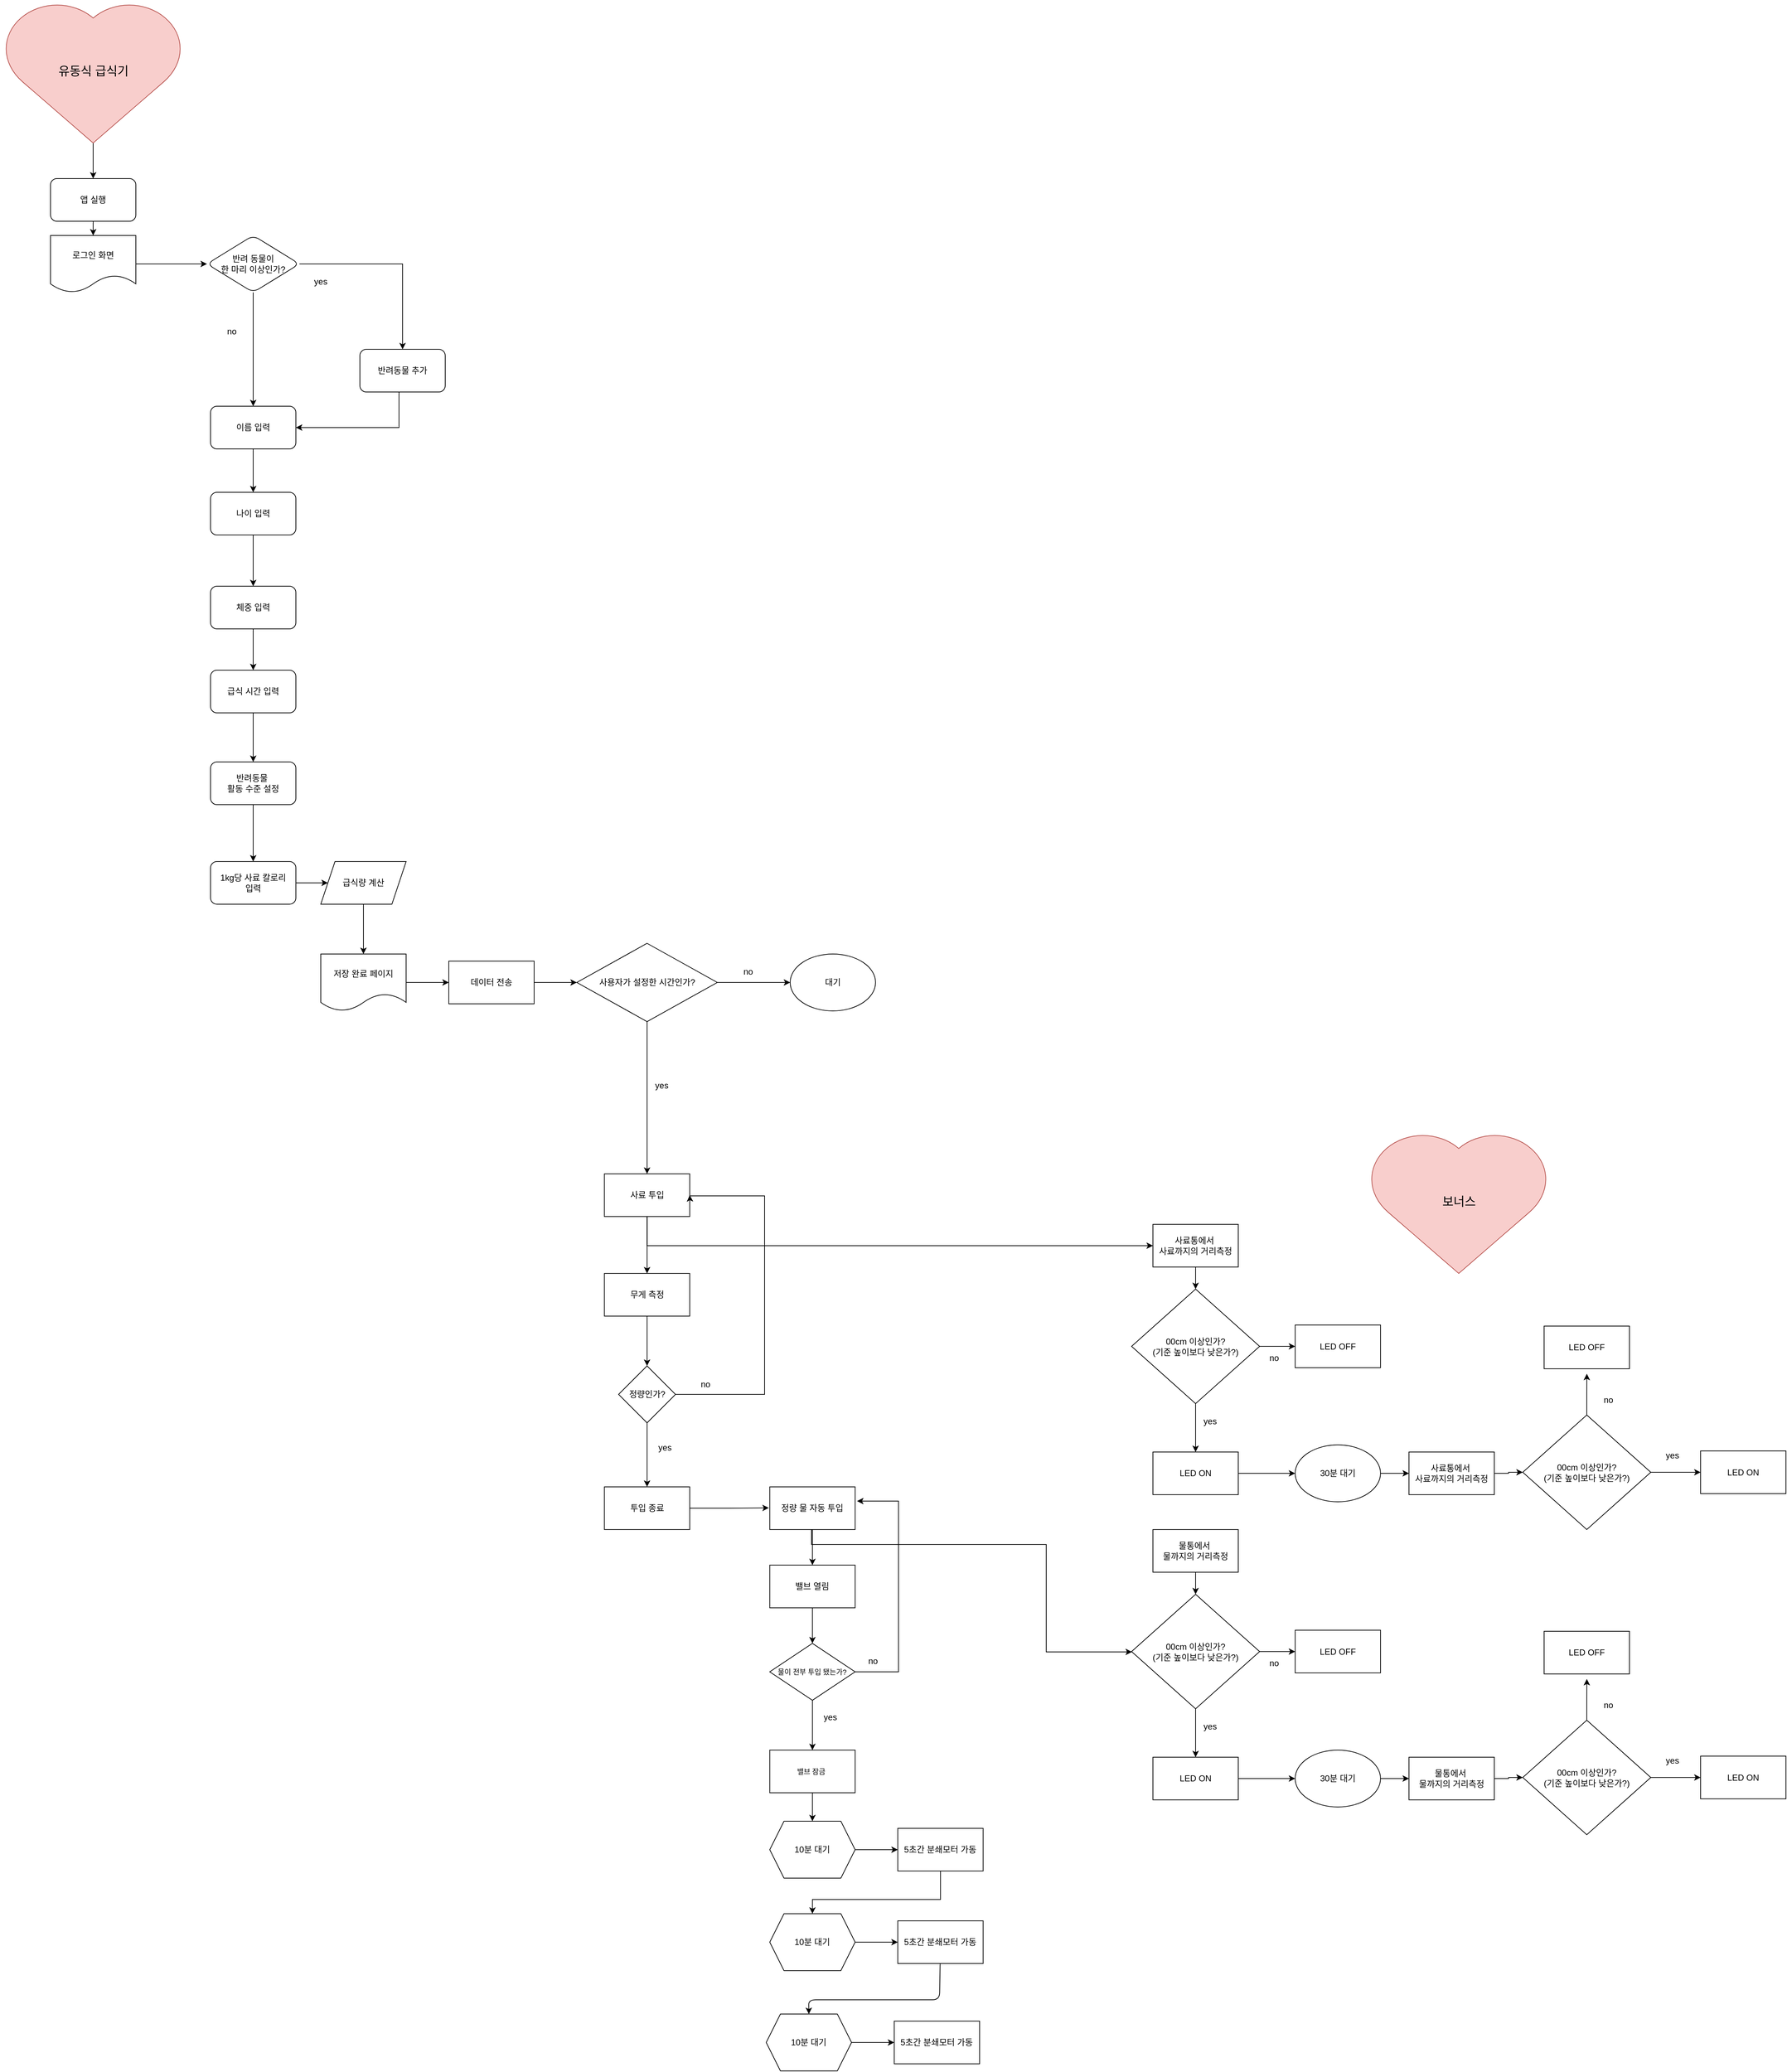 <mxfile>
    <diagram id="daU45LD62OhOgbeOBliT" name="페이지-1">
        <mxGraphModel dx="5171" dy="5724" grid="1" gridSize="10" guides="1" tooltips="1" connect="1" arrows="1" fold="1" page="1" pageScale="1" pageWidth="827" pageHeight="1169" math="0" shadow="0">
            <root>
                <mxCell id="0"/>
                <mxCell id="1" parent="0"/>
                <mxCell id="2" value="" style="edgeStyle=orthogonalEdgeStyle;rounded=0;orthogonalLoop=1;jettySize=auto;html=1;" parent="1" source="4" target="50" edge="1">
                    <mxGeometry relative="1" as="geometry"/>
                </mxCell>
                <mxCell id="3" style="edgeStyle=orthogonalEdgeStyle;rounded=0;orthogonalLoop=1;jettySize=auto;html=1;entryX=0;entryY=0.5;entryDx=0;entryDy=0;" parent="1" source="4" target="69" edge="1">
                    <mxGeometry relative="1" as="geometry">
                        <Array as="points">
                            <mxPoint x="-2191" y="-2060"/>
                            <mxPoint x="-1490" y="-2060"/>
                        </Array>
                    </mxGeometry>
                </mxCell>
                <mxCell id="4" value="사료 투입" style="rounded=0;whiteSpace=wrap;html=1;" parent="1" vertex="1">
                    <mxGeometry x="-2251.24" y="-2161" width="120" height="60" as="geometry"/>
                </mxCell>
                <mxCell id="5" value="" style="edgeStyle=orthogonalEdgeStyle;rounded=0;orthogonalLoop=1;jettySize=auto;html=1;" parent="1" source="6" target="10" edge="1">
                    <mxGeometry relative="1" as="geometry"/>
                </mxCell>
                <mxCell id="6" value="앱 실행" style="rounded=1;whiteSpace=wrap;html=1;" parent="1" vertex="1">
                    <mxGeometry x="-3030" y="-3560" width="120" height="60" as="geometry"/>
                </mxCell>
                <mxCell id="7" style="edgeStyle=orthogonalEdgeStyle;rounded=0;orthogonalLoop=1;jettySize=auto;html=1;entryX=0.5;entryY=0;entryDx=0;entryDy=0;" parent="1" source="8" target="6" edge="1">
                    <mxGeometry relative="1" as="geometry"/>
                </mxCell>
                <mxCell id="8" value="유동식 급식기" style="verticalLabelPosition=middle;verticalAlign=middle;html=1;shape=mxgraph.basic.heart;fillColor=#f8cecc;strokeColor=#b85450;labelPosition=center;align=center;fontColor=#000000;fontSize=17;" parent="1" vertex="1">
                    <mxGeometry x="-3100" y="-3810" width="260" height="200" as="geometry"/>
                </mxCell>
                <mxCell id="9" value="" style="edgeStyle=orthogonalEdgeStyle;rounded=0;orthogonalLoop=1;jettySize=auto;html=1;" parent="1" source="10" target="11" edge="1">
                    <mxGeometry relative="1" as="geometry"/>
                </mxCell>
                <mxCell id="10" value="로그인 화면" style="shape=document;whiteSpace=wrap;html=1;boundedLbl=1;rounded=1;" parent="1" vertex="1">
                    <mxGeometry x="-3030" y="-3480" width="120" height="80" as="geometry"/>
                </mxCell>
                <mxCell id="11" value="반려 동물이&lt;div&gt;한 마리 이상인가?&lt;/div&gt;" style="rhombus;whiteSpace=wrap;html=1;rounded=1;" parent="1" vertex="1">
                    <mxGeometry x="-2810" y="-3480" width="130" height="80" as="geometry"/>
                </mxCell>
                <mxCell id="12" style="edgeStyle=orthogonalEdgeStyle;rounded=0;orthogonalLoop=1;jettySize=auto;html=1;exitX=0.5;exitY=1;exitDx=0;exitDy=0;entryX=1;entryY=0.5;entryDx=0;entryDy=0;" parent="1" source="13" target="19" edge="1">
                    <mxGeometry relative="1" as="geometry">
                        <mxPoint x="-2535.529" y="-3145" as="targetPoint"/>
                        <Array as="points">
                            <mxPoint x="-2540" y="-3260"/>
                            <mxPoint x="-2540" y="-3210"/>
                        </Array>
                    </mxGeometry>
                </mxCell>
                <mxCell id="13" value="반려동물 추가" style="whiteSpace=wrap;html=1;rounded=1;" parent="1" vertex="1">
                    <mxGeometry x="-2595" y="-3320" width="120" height="60" as="geometry"/>
                </mxCell>
                <mxCell id="113" value="" style="edgeStyle=none;html=1;" edge="1" parent="1" source="14" target="112">
                    <mxGeometry relative="1" as="geometry"/>
                </mxCell>
                <mxCell id="14" value="나이 입력" style="whiteSpace=wrap;html=1;rounded=1;" parent="1" vertex="1">
                    <mxGeometry x="-2805" y="-3119" width="120" height="60" as="geometry"/>
                </mxCell>
                <mxCell id="15" value="반려동물&amp;nbsp;&lt;div&gt;활동 수준 설정&lt;/div&gt;" style="whiteSpace=wrap;html=1;rounded=1;" parent="1" vertex="1">
                    <mxGeometry x="-2805" y="-2740" width="120" height="60" as="geometry"/>
                </mxCell>
                <mxCell id="16" value="물이 전부 투입 됐는가?" style="rhombus;whiteSpace=wrap;html=1;fontSize=10;" parent="1" vertex="1">
                    <mxGeometry x="-2018.72" y="-1501" width="120" height="80" as="geometry"/>
                </mxCell>
                <mxCell id="17" value="급식량 계산" style="shape=parallelogram;perimeter=parallelogramPerimeter;whiteSpace=wrap;html=1;fixedSize=1;" parent="1" vertex="1">
                    <mxGeometry x="-2650" y="-2600" width="120" height="60" as="geometry"/>
                </mxCell>
                <mxCell id="18" value="5초간 분쇄모터 가동" style="rounded=0;whiteSpace=wrap;html=1;" parent="1" vertex="1">
                    <mxGeometry x="-1838.72" y="-1241" width="120" height="60" as="geometry"/>
                </mxCell>
                <mxCell id="19" value="이름 입력" style="whiteSpace=wrap;html=1;rounded=1;" parent="1" vertex="1">
                    <mxGeometry x="-2805" y="-3240" width="120" height="60" as="geometry"/>
                </mxCell>
                <mxCell id="20" value="10분 대기" style="shape=hexagon;perimeter=hexagonPerimeter2;whiteSpace=wrap;html=1;fixedSize=1;" parent="1" vertex="1">
                    <mxGeometry x="-2018.72" y="-1251" width="120" height="80" as="geometry"/>
                </mxCell>
                <mxCell id="21" value="데이터 전송" style="whiteSpace=wrap;html=1;" parent="1" vertex="1">
                    <mxGeometry x="-2470" y="-2460" width="120" height="60" as="geometry"/>
                </mxCell>
                <mxCell id="22" value="yes" style="text;html=1;align=center;verticalAlign=middle;whiteSpace=wrap;rounded=0;" parent="1" vertex="1">
                    <mxGeometry x="-2680" y="-3430" width="60" height="30" as="geometry"/>
                </mxCell>
                <mxCell id="23" value="" style="edgeStyle=orthogonalEdgeStyle;rounded=0;orthogonalLoop=1;jettySize=auto;html=1;" parent="1" source="16" edge="1">
                    <mxGeometry relative="1" as="geometry">
                        <mxPoint x="-1958.72" y="-1351" as="targetPoint"/>
                    </mxGeometry>
                </mxCell>
                <mxCell id="24" value="저장 완료 페이지" style="shape=document;whiteSpace=wrap;html=1;boundedLbl=1;" parent="1" vertex="1">
                    <mxGeometry x="-2650" y="-2470" width="120" height="80" as="geometry"/>
                </mxCell>
                <mxCell id="25" value="사용자가 설정한 시간인가?" style="rhombus;whiteSpace=wrap;html=1;" parent="1" vertex="1">
                    <mxGeometry x="-2290" y="-2485" width="197.52" height="110" as="geometry"/>
                </mxCell>
                <mxCell id="111" value="" style="edgeStyle=none;html=1;" parent="1" source="26" target="15" edge="1">
                    <mxGeometry relative="1" as="geometry"/>
                </mxCell>
                <mxCell id="26" value="급식 시간 입력" style="whiteSpace=wrap;html=1;rounded=1;" parent="1" vertex="1">
                    <mxGeometry x="-2805" y="-2869" width="120" height="60" as="geometry"/>
                </mxCell>
                <mxCell id="27" value="" style="edgeStyle=orthogonalEdgeStyle;rounded=0;orthogonalLoop=1;jettySize=auto;html=1;" parent="1" source="19" target="14" edge="1">
                    <mxGeometry relative="1" as="geometry"/>
                </mxCell>
                <mxCell id="28" value="no" style="text;html=1;align=center;verticalAlign=middle;whiteSpace=wrap;rounded=0;" parent="1" vertex="1">
                    <mxGeometry x="-2805" y="-3360" width="60" height="30" as="geometry"/>
                </mxCell>
                <mxCell id="29" value="대기" style="ellipse;whiteSpace=wrap;html=1;" parent="1" vertex="1">
                    <mxGeometry x="-1990" y="-2470" width="120" height="80" as="geometry"/>
                </mxCell>
                <mxCell id="30" value="" style="edgeStyle=orthogonalEdgeStyle;rounded=0;orthogonalLoop=1;jettySize=auto;html=1;" parent="1" source="74" edge="1">
                    <mxGeometry relative="1" as="geometry">
                        <mxPoint x="-2640" y="-2570" as="targetPoint"/>
                    </mxGeometry>
                </mxCell>
                <mxCell id="31" style="edgeStyle=orthogonalEdgeStyle;rounded=0;orthogonalLoop=1;jettySize=auto;html=1;exitX=0.5;exitY=1;exitDx=0;exitDy=0;entryX=0.5;entryY=0;entryDx=0;entryDy=0;" parent="1" source="67" target="16" edge="1">
                    <mxGeometry relative="1" as="geometry"/>
                </mxCell>
                <mxCell id="32" value="" style="edgeStyle=orthogonalEdgeStyle;rounded=0;orthogonalLoop=1;jettySize=auto;html=1;" parent="1" source="11" target="13" edge="1">
                    <mxGeometry relative="1" as="geometry"/>
                </mxCell>
                <mxCell id="33" style="edgeStyle=orthogonalEdgeStyle;rounded=0;orthogonalLoop=1;jettySize=auto;html=1;entryX=0.5;entryY=0;entryDx=0;entryDy=0;" parent="1" source="25" target="4" edge="1">
                    <mxGeometry relative="1" as="geometry"/>
                </mxCell>
                <mxCell id="34" value="" style="edgeStyle=orthogonalEdgeStyle;rounded=0;orthogonalLoop=1;jettySize=auto;html=1;" parent="1" source="51" target="41" edge="1">
                    <mxGeometry relative="1" as="geometry"/>
                </mxCell>
                <mxCell id="35" value="LED OFF" style="rounded=0;whiteSpace=wrap;html=1;" parent="1" vertex="1">
                    <mxGeometry x="-1280" y="-1948.5" width="120" height="60" as="geometry"/>
                </mxCell>
                <mxCell id="36" style="edgeStyle=orthogonalEdgeStyle;rounded=0;orthogonalLoop=1;jettySize=auto;html=1;entryX=0;entryY=0.5;entryDx=0;entryDy=0;" parent="1" source="25" target="29" edge="1">
                    <mxGeometry relative="1" as="geometry"/>
                </mxCell>
                <mxCell id="37" value="" style="edgeStyle=orthogonalEdgeStyle;rounded=0;orthogonalLoop=1;jettySize=auto;html=1;" parent="1" source="17" target="24" edge="1">
                    <mxGeometry relative="1" as="geometry"/>
                </mxCell>
                <mxCell id="38" value="정량 물 자동 투입" style="rounded=0;whiteSpace=wrap;html=1;" parent="1" vertex="1">
                    <mxGeometry x="-2018.72" y="-1721" width="120" height="60" as="geometry"/>
                </mxCell>
                <mxCell id="39" value="no" style="text;html=1;align=center;verticalAlign=middle;resizable=0;points=[];autosize=1;strokeColor=none;fillColor=none;" parent="1" vertex="1">
                    <mxGeometry x="-1893.72" y="-1491" width="40" height="30" as="geometry"/>
                </mxCell>
                <mxCell id="121" value="" style="edgeStyle=none;html=1;entryX=0.5;entryY=0;entryDx=0;entryDy=0;" edge="1" parent="1" source="40" target="120">
                    <mxGeometry relative="1" as="geometry">
                        <Array as="points">
                            <mxPoint x="-1780" y="-1000"/>
                            <mxPoint x="-1870" y="-1000"/>
                            <mxPoint x="-1964" y="-1000"/>
                        </Array>
                    </mxGeometry>
                </mxCell>
                <mxCell id="40" value="5초간 분쇄모터 가동" style="rounded=0;whiteSpace=wrap;html=1;" parent="1" vertex="1">
                    <mxGeometry x="-1838.72" y="-1111" width="120" height="60" as="geometry"/>
                </mxCell>
                <mxCell id="41" value="투입 종료" style="whiteSpace=wrap;html=1;rounded=0;" parent="1" vertex="1">
                    <mxGeometry x="-2251.24" y="-1721" width="120" height="60" as="geometry"/>
                </mxCell>
                <mxCell id="42" value="no" style="text;html=1;align=center;verticalAlign=middle;whiteSpace=wrap;rounded=0;" parent="1" vertex="1">
                    <mxGeometry x="-2139.24" y="-1880" width="60" height="30" as="geometry"/>
                </mxCell>
                <mxCell id="43" style="edgeStyle=orthogonalEdgeStyle;rounded=0;orthogonalLoop=1;jettySize=auto;html=1;exitX=0.5;exitY=1;exitDx=0;exitDy=0;entryX=0.5;entryY=0;entryDx=0;entryDy=0;" parent="1" source="38" target="67" edge="1">
                    <mxGeometry relative="1" as="geometry"/>
                </mxCell>
                <mxCell id="44" value="no" style="text;html=1;align=center;verticalAlign=middle;resizable=0;points=[];autosize=1;strokeColor=none;fillColor=none;" parent="1" vertex="1">
                    <mxGeometry x="-1330" y="-1917" width="40" height="30" as="geometry"/>
                </mxCell>
                <mxCell id="45" style="edgeStyle=orthogonalEdgeStyle;rounded=0;orthogonalLoop=1;jettySize=auto;html=1;exitX=1;exitY=0.5;exitDx=0;exitDy=0;entryX=1.023;entryY=0.346;entryDx=0;entryDy=0;entryPerimeter=0;" parent="1" source="16" target="38" edge="1">
                    <mxGeometry relative="1" as="geometry">
                        <mxPoint x="-1838.72" y="-1591" as="targetPoint"/>
                        <Array as="points">
                            <mxPoint x="-1837.72" y="-1461"/>
                            <mxPoint x="-1837.72" y="-1701"/>
                            <mxPoint x="-1895.72" y="-1701"/>
                        </Array>
                    </mxGeometry>
                </mxCell>
                <mxCell id="46" style="edgeStyle=orthogonalEdgeStyle;rounded=0;orthogonalLoop=1;jettySize=auto;html=1;entryX=0;entryY=0.5;entryDx=0;entryDy=0;" parent="1" source="20" target="18" edge="1">
                    <mxGeometry relative="1" as="geometry"/>
                </mxCell>
                <mxCell id="47" value="no" style="text;html=1;align=center;verticalAlign=middle;whiteSpace=wrap;rounded=0;" parent="1" vertex="1">
                    <mxGeometry x="-2078.72" y="-2460" width="60" height="30" as="geometry"/>
                </mxCell>
                <mxCell id="48" value="yes" style="text;html=1;align=center;verticalAlign=middle;resizable=0;points=[];autosize=1;strokeColor=none;fillColor=none;" parent="1" vertex="1">
                    <mxGeometry x="-1953.72" y="-1412" width="40" height="30" as="geometry"/>
                </mxCell>
                <mxCell id="49" value="yes" style="text;html=1;align=center;verticalAlign=middle;resizable=0;points=[];autosize=1;strokeColor=none;fillColor=none;" parent="1" vertex="1">
                    <mxGeometry x="-1420" y="-1828" width="40" height="30" as="geometry"/>
                </mxCell>
                <mxCell id="50" value="무게 측정" style="rounded=0;whiteSpace=wrap;html=1;" parent="1" vertex="1">
                    <mxGeometry x="-2251.24" y="-2021" width="120" height="60" as="geometry"/>
                </mxCell>
                <mxCell id="51" value="정량인가?" style="rhombus;whiteSpace=wrap;html=1;rounded=0;" parent="1" vertex="1">
                    <mxGeometry x="-2231.24" y="-1891" width="80" height="80" as="geometry"/>
                </mxCell>
                <mxCell id="52" style="edgeStyle=orthogonalEdgeStyle;rounded=0;orthogonalLoop=1;jettySize=auto;html=1;exitX=1;exitY=0.5;exitDx=0;exitDy=0;" parent="1" source="41" edge="1">
                    <mxGeometry relative="1" as="geometry">
                        <mxPoint x="-2020" y="-1691.421" as="targetPoint"/>
                    </mxGeometry>
                </mxCell>
                <mxCell id="53" style="edgeStyle=orthogonalEdgeStyle;rounded=0;orthogonalLoop=1;jettySize=auto;html=1;exitX=1;exitY=0.5;exitDx=0;exitDy=0;entryX=0;entryY=0.5;entryDx=0;entryDy=0;" parent="1" source="21" target="25" edge="1">
                    <mxGeometry relative="1" as="geometry"/>
                </mxCell>
                <mxCell id="54" value="" style="edgeStyle=orthogonalEdgeStyle;rounded=0;orthogonalLoop=1;jettySize=auto;html=1;" parent="1" source="15" target="74" edge="1">
                    <mxGeometry relative="1" as="geometry"/>
                </mxCell>
                <mxCell id="55" value="" style="edgeStyle=orthogonalEdgeStyle;rounded=0;orthogonalLoop=1;jettySize=auto;html=1;" parent="1" source="50" target="51" edge="1">
                    <mxGeometry relative="1" as="geometry"/>
                </mxCell>
                <mxCell id="56" value="00cm 이상인가?&lt;div&gt;(기준 높이보다 낮은가?)&lt;/div&gt;" style="rhombus;whiteSpace=wrap;html=1;" parent="1" vertex="1">
                    <mxGeometry x="-1510" y="-1999" width="180" height="161" as="geometry"/>
                </mxCell>
                <mxCell id="57" value="yes" style="text;html=1;align=center;verticalAlign=middle;whiteSpace=wrap;rounded=0;" parent="1" vertex="1">
                    <mxGeometry x="-2196.24" y="-1791" width="60" height="30" as="geometry"/>
                </mxCell>
                <mxCell id="58" value="밸브 잠금&amp;nbsp;" style="whiteSpace=wrap;html=1;fontSize=10;" parent="1" vertex="1">
                    <mxGeometry x="-2018.72" y="-1351" width="120" height="60" as="geometry"/>
                </mxCell>
                <mxCell id="59" value="yes" style="text;html=1;align=center;verticalAlign=middle;resizable=0;points=[];autosize=1;strokeColor=none;fillColor=none;" parent="1" vertex="1">
                    <mxGeometry x="-2191.24" y="-2300" width="40" height="30" as="geometry"/>
                </mxCell>
                <mxCell id="60" value="" style="edgeStyle=orthogonalEdgeStyle;rounded=0;orthogonalLoop=1;jettySize=auto;html=1;" parent="1" source="24" target="21" edge="1">
                    <mxGeometry relative="1" as="geometry"/>
                </mxCell>
                <mxCell id="61" value="" style="edgeStyle=orthogonalEdgeStyle;rounded=0;orthogonalLoop=1;jettySize=auto;html=1;" parent="1" source="11" target="19" edge="1">
                    <mxGeometry relative="1" as="geometry"/>
                </mxCell>
                <mxCell id="62" style="edgeStyle=orthogonalEdgeStyle;rounded=0;orthogonalLoop=1;jettySize=auto;html=1;exitX=1;exitY=0.5;exitDx=0;exitDy=0;entryX=1;entryY=0.5;entryDx=0;entryDy=0;" parent="1" source="51" target="4" edge="1">
                    <mxGeometry relative="1" as="geometry">
                        <mxPoint x="-2026.24" y="-2131" as="targetPoint"/>
                        <Array as="points">
                            <mxPoint x="-2026" y="-1851"/>
                            <mxPoint x="-2026" y="-2130"/>
                            <mxPoint x="-2131" y="-2130"/>
                        </Array>
                    </mxGeometry>
                </mxCell>
                <mxCell id="63" style="edgeStyle=orthogonalEdgeStyle;rounded=0;orthogonalLoop=1;jettySize=auto;html=1;entryX=0;entryY=0.5;entryDx=0;entryDy=0;" parent="1" source="71" target="40" edge="1">
                    <mxGeometry relative="1" as="geometry"/>
                </mxCell>
                <mxCell id="64" style="edgeStyle=orthogonalEdgeStyle;rounded=0;orthogonalLoop=1;jettySize=auto;html=1;entryX=0.5;entryY=0;entryDx=0;entryDy=0;" parent="1" source="18" target="71" edge="1">
                    <mxGeometry relative="1" as="geometry">
                        <Array as="points">
                            <mxPoint x="-1778.72" y="-1141"/>
                            <mxPoint x="-1958.72" y="-1141"/>
                        </Array>
                    </mxGeometry>
                </mxCell>
                <mxCell id="65" value="" style="edgeStyle=orthogonalEdgeStyle;rounded=0;orthogonalLoop=1;jettySize=auto;html=1;" parent="1" source="58" target="20" edge="1">
                    <mxGeometry relative="1" as="geometry"/>
                </mxCell>
                <mxCell id="66" value="보너스" style="verticalLabelPosition=middle;verticalAlign=middle;html=1;shape=mxgraph.basic.heart;fillColor=#f8cecc;strokeColor=#b85450;labelPosition=center;align=center;fontColor=#000000;fontSize=17;" parent="1" vertex="1">
                    <mxGeometry x="-1180" y="-2221" width="260" height="200" as="geometry"/>
                </mxCell>
                <mxCell id="67" value="밸브 열림" style="rounded=0;whiteSpace=wrap;html=1;" parent="1" vertex="1">
                    <mxGeometry x="-2018.72" y="-1611" width="120" height="60" as="geometry"/>
                </mxCell>
                <mxCell id="68" style="edgeStyle=orthogonalEdgeStyle;rounded=0;orthogonalLoop=1;jettySize=auto;html=1;entryX=0.5;entryY=0;entryDx=0;entryDy=0;" parent="1" source="56" target="77" edge="1">
                    <mxGeometry relative="1" as="geometry"/>
                </mxCell>
                <mxCell id="69" value="사료통에서&amp;nbsp;&lt;div&gt;사료까지의 거리측정&lt;/div&gt;" style="rounded=0;whiteSpace=wrap;html=1;" parent="1" vertex="1">
                    <mxGeometry x="-1480" y="-2090" width="120" height="60" as="geometry"/>
                </mxCell>
                <mxCell id="70" style="edgeStyle=orthogonalEdgeStyle;rounded=0;orthogonalLoop=1;jettySize=auto;html=1;entryX=0.5;entryY=0;entryDx=0;entryDy=0;" parent="1" edge="1">
                    <mxGeometry relative="1" as="geometry">
                        <mxPoint x="-910" y="-1338" as="sourcePoint"/>
                        <mxPoint x="-910" y="-1307" as="targetPoint"/>
                    </mxGeometry>
                </mxCell>
                <mxCell id="71" value="10분 대기" style="shape=hexagon;perimeter=hexagonPerimeter2;whiteSpace=wrap;html=1;fixedSize=1;" parent="1" vertex="1">
                    <mxGeometry x="-2018.72" y="-1121" width="120" height="80" as="geometry"/>
                </mxCell>
                <mxCell id="72" style="edgeStyle=orthogonalEdgeStyle;rounded=0;orthogonalLoop=1;jettySize=auto;html=1;entryX=0;entryY=0.5;entryDx=0;entryDy=0;" parent="1" source="56" target="35" edge="1">
                    <mxGeometry relative="1" as="geometry"/>
                </mxCell>
                <mxCell id="73" style="edgeStyle=orthogonalEdgeStyle;rounded=0;orthogonalLoop=1;jettySize=auto;html=1;entryX=0.5;entryY=0;entryDx=0;entryDy=0;" parent="1" source="69" target="56" edge="1">
                    <mxGeometry relative="1" as="geometry"/>
                </mxCell>
                <mxCell id="74" value="1kg당 사료 칼로리&lt;div&gt;입력&lt;/div&gt;" style="whiteSpace=wrap;html=1;rounded=1;" parent="1" vertex="1">
                    <mxGeometry x="-2805" y="-2600" width="120" height="60" as="geometry"/>
                </mxCell>
                <mxCell id="76" style="edgeStyle=orthogonalEdgeStyle;rounded=0;orthogonalLoop=1;jettySize=auto;html=1;exitX=1;exitY=0.5;exitDx=0;exitDy=0;entryX=0;entryY=0.5;entryDx=0;entryDy=0;" parent="1" source="77" target="88" edge="1">
                    <mxGeometry relative="1" as="geometry"/>
                </mxCell>
                <mxCell id="77" value="LED ON" style="rounded=0;whiteSpace=wrap;html=1;" parent="1" vertex="1">
                    <mxGeometry x="-1480" y="-1770" width="120" height="60" as="geometry"/>
                </mxCell>
                <mxCell id="78" value="LED OFF" style="rounded=0;whiteSpace=wrap;html=1;" parent="1" vertex="1">
                    <mxGeometry x="-930" y="-1947" width="120" height="60" as="geometry"/>
                </mxCell>
                <mxCell id="79" value="no" style="text;html=1;align=center;verticalAlign=middle;resizable=0;points=[];autosize=1;strokeColor=none;fillColor=none;" parent="1" vertex="1">
                    <mxGeometry x="-860" y="-1858" width="40" height="30" as="geometry"/>
                </mxCell>
                <mxCell id="80" value="yes" style="text;html=1;align=center;verticalAlign=middle;resizable=0;points=[];autosize=1;strokeColor=none;fillColor=none;" parent="1" vertex="1">
                    <mxGeometry x="-770" y="-1780" width="40" height="30" as="geometry"/>
                </mxCell>
                <mxCell id="81" style="edgeStyle=orthogonalEdgeStyle;rounded=0;orthogonalLoop=1;jettySize=auto;html=1;exitX=0.5;exitY=0;exitDx=0;exitDy=0;" parent="1" source="83" edge="1">
                    <mxGeometry relative="1" as="geometry">
                        <mxPoint x="-869.923" y="-1880" as="targetPoint"/>
                    </mxGeometry>
                </mxCell>
                <mxCell id="82" style="edgeStyle=orthogonalEdgeStyle;rounded=0;orthogonalLoop=1;jettySize=auto;html=1;exitX=1;exitY=0.5;exitDx=0;exitDy=0;entryX=0;entryY=0.5;entryDx=0;entryDy=0;" parent="1" source="83" target="86" edge="1">
                    <mxGeometry relative="1" as="geometry"/>
                </mxCell>
                <mxCell id="83" value="00cm 이상인가?&lt;div&gt;(기준 높이보다 낮은가?)&lt;/div&gt;" style="rhombus;whiteSpace=wrap;html=1;" parent="1" vertex="1">
                    <mxGeometry x="-960" y="-1822" width="180" height="161" as="geometry"/>
                </mxCell>
                <mxCell id="84" style="edgeStyle=orthogonalEdgeStyle;rounded=0;orthogonalLoop=1;jettySize=auto;html=1;exitX=1;exitY=0.5;exitDx=0;exitDy=0;entryX=0;entryY=0.5;entryDx=0;entryDy=0;" parent="1" source="85" target="83" edge="1">
                    <mxGeometry relative="1" as="geometry"/>
                </mxCell>
                <mxCell id="85" value="사료통에서&amp;nbsp;&lt;div&gt;사료까지의 거리측정&lt;/div&gt;" style="rounded=0;whiteSpace=wrap;html=1;" parent="1" vertex="1">
                    <mxGeometry x="-1120" y="-1770" width="120" height="60" as="geometry"/>
                </mxCell>
                <mxCell id="86" value="LED ON" style="rounded=0;whiteSpace=wrap;html=1;" parent="1" vertex="1">
                    <mxGeometry x="-710" y="-1771.5" width="120" height="60" as="geometry"/>
                </mxCell>
                <mxCell id="87" style="edgeStyle=orthogonalEdgeStyle;rounded=0;orthogonalLoop=1;jettySize=auto;html=1;exitX=1;exitY=0.5;exitDx=0;exitDy=0;entryX=0;entryY=0.5;entryDx=0;entryDy=0;" parent="1" source="88" target="85" edge="1">
                    <mxGeometry relative="1" as="geometry"/>
                </mxCell>
                <mxCell id="88" value="30분 대기" style="ellipse;whiteSpace=wrap;html=1;" parent="1" vertex="1">
                    <mxGeometry x="-1280" y="-1780" width="120" height="80" as="geometry"/>
                </mxCell>
                <mxCell id="89" value="LED OFF" style="rounded=0;whiteSpace=wrap;html=1;" parent="1" vertex="1">
                    <mxGeometry x="-1280" y="-1519.5" width="120" height="60" as="geometry"/>
                </mxCell>
                <mxCell id="90" value="no" style="text;html=1;align=center;verticalAlign=middle;resizable=0;points=[];autosize=1;strokeColor=none;fillColor=none;" parent="1" vertex="1">
                    <mxGeometry x="-1330" y="-1488" width="40" height="30" as="geometry"/>
                </mxCell>
                <mxCell id="91" value="yes" style="text;html=1;align=center;verticalAlign=middle;resizable=0;points=[];autosize=1;strokeColor=none;fillColor=none;" parent="1" vertex="1">
                    <mxGeometry x="-1420" y="-1399" width="40" height="30" as="geometry"/>
                </mxCell>
                <mxCell id="92" value="00cm 이상인가?&lt;div&gt;(기준 높이보다 낮은가?)&lt;/div&gt;" style="rhombus;whiteSpace=wrap;html=1;" parent="1" vertex="1">
                    <mxGeometry x="-1510" y="-1570" width="180" height="161" as="geometry"/>
                </mxCell>
                <mxCell id="93" style="edgeStyle=orthogonalEdgeStyle;rounded=0;orthogonalLoop=1;jettySize=auto;html=1;entryX=0.5;entryY=0;entryDx=0;entryDy=0;" parent="1" source="92" target="98" edge="1">
                    <mxGeometry relative="1" as="geometry"/>
                </mxCell>
                <mxCell id="94" value="물통에서&amp;nbsp;&lt;div&gt;물까지의 거리측정&lt;/div&gt;" style="rounded=0;whiteSpace=wrap;html=1;" parent="1" vertex="1">
                    <mxGeometry x="-1480" y="-1661" width="120" height="60" as="geometry"/>
                </mxCell>
                <mxCell id="95" style="edgeStyle=orthogonalEdgeStyle;rounded=0;orthogonalLoop=1;jettySize=auto;html=1;entryX=0;entryY=0.5;entryDx=0;entryDy=0;" parent="1" source="92" target="89" edge="1">
                    <mxGeometry relative="1" as="geometry"/>
                </mxCell>
                <mxCell id="96" style="edgeStyle=orthogonalEdgeStyle;rounded=0;orthogonalLoop=1;jettySize=auto;html=1;entryX=0.5;entryY=0;entryDx=0;entryDy=0;" parent="1" source="94" target="92" edge="1">
                    <mxGeometry relative="1" as="geometry"/>
                </mxCell>
                <mxCell id="97" style="edgeStyle=orthogonalEdgeStyle;rounded=0;orthogonalLoop=1;jettySize=auto;html=1;exitX=1;exitY=0.5;exitDx=0;exitDy=0;entryX=0;entryY=0.5;entryDx=0;entryDy=0;" parent="1" source="98" target="109" edge="1">
                    <mxGeometry relative="1" as="geometry"/>
                </mxCell>
                <mxCell id="98" value="LED ON" style="rounded=0;whiteSpace=wrap;html=1;" parent="1" vertex="1">
                    <mxGeometry x="-1480" y="-1341" width="120" height="60" as="geometry"/>
                </mxCell>
                <mxCell id="99" value="LED OFF" style="rounded=0;whiteSpace=wrap;html=1;" parent="1" vertex="1">
                    <mxGeometry x="-930" y="-1518" width="120" height="60" as="geometry"/>
                </mxCell>
                <mxCell id="100" value="no" style="text;html=1;align=center;verticalAlign=middle;resizable=0;points=[];autosize=1;strokeColor=none;fillColor=none;" parent="1" vertex="1">
                    <mxGeometry x="-860" y="-1429" width="40" height="30" as="geometry"/>
                </mxCell>
                <mxCell id="101" value="yes" style="text;html=1;align=center;verticalAlign=middle;resizable=0;points=[];autosize=1;strokeColor=none;fillColor=none;" parent="1" vertex="1">
                    <mxGeometry x="-770" y="-1351" width="40" height="30" as="geometry"/>
                </mxCell>
                <mxCell id="102" style="edgeStyle=orthogonalEdgeStyle;rounded=0;orthogonalLoop=1;jettySize=auto;html=1;exitX=0.5;exitY=0;exitDx=0;exitDy=0;" parent="1" source="104" edge="1">
                    <mxGeometry relative="1" as="geometry">
                        <mxPoint x="-869.923" y="-1451" as="targetPoint"/>
                    </mxGeometry>
                </mxCell>
                <mxCell id="103" style="edgeStyle=orthogonalEdgeStyle;rounded=0;orthogonalLoop=1;jettySize=auto;html=1;exitX=1;exitY=0.5;exitDx=0;exitDy=0;entryX=0;entryY=0.5;entryDx=0;entryDy=0;" parent="1" source="104" target="107" edge="1">
                    <mxGeometry relative="1" as="geometry"/>
                </mxCell>
                <mxCell id="104" value="00cm 이상인가?&lt;div&gt;(기준 높이보다 낮은가?)&lt;/div&gt;" style="rhombus;whiteSpace=wrap;html=1;" parent="1" vertex="1">
                    <mxGeometry x="-960" y="-1393" width="180" height="161" as="geometry"/>
                </mxCell>
                <mxCell id="105" style="edgeStyle=orthogonalEdgeStyle;rounded=0;orthogonalLoop=1;jettySize=auto;html=1;exitX=1;exitY=0.5;exitDx=0;exitDy=0;entryX=0;entryY=0.5;entryDx=0;entryDy=0;" parent="1" source="106" target="104" edge="1">
                    <mxGeometry relative="1" as="geometry"/>
                </mxCell>
                <mxCell id="106" value="물통에서&amp;nbsp;&lt;div&gt;물까지의 거리측정&lt;/div&gt;" style="rounded=0;whiteSpace=wrap;html=1;" parent="1" vertex="1">
                    <mxGeometry x="-1120" y="-1341" width="120" height="60" as="geometry"/>
                </mxCell>
                <mxCell id="107" value="LED ON" style="rounded=0;whiteSpace=wrap;html=1;" parent="1" vertex="1">
                    <mxGeometry x="-710" y="-1342.5" width="120" height="60" as="geometry"/>
                </mxCell>
                <mxCell id="108" style="edgeStyle=orthogonalEdgeStyle;rounded=0;orthogonalLoop=1;jettySize=auto;html=1;exitX=1;exitY=0.5;exitDx=0;exitDy=0;entryX=0;entryY=0.5;entryDx=0;entryDy=0;" parent="1" source="109" target="106" edge="1">
                    <mxGeometry relative="1" as="geometry"/>
                </mxCell>
                <mxCell id="109" value="30분 대기" style="ellipse;whiteSpace=wrap;html=1;" parent="1" vertex="1">
                    <mxGeometry x="-1280" y="-1351" width="120" height="80" as="geometry"/>
                </mxCell>
                <mxCell id="110" style="edgeStyle=orthogonalEdgeStyle;rounded=0;orthogonalLoop=1;jettySize=auto;html=1;" parent="1" target="92" edge="1">
                    <mxGeometry relative="1" as="geometry">
                        <Array as="points">
                            <mxPoint x="-1960" y="-1640"/>
                            <mxPoint x="-1630" y="-1640"/>
                            <mxPoint x="-1630" y="-1489"/>
                        </Array>
                        <mxPoint x="-1960" y="-1661" as="sourcePoint"/>
                        <mxPoint x="-1630" y="-1480" as="targetPoint"/>
                    </mxGeometry>
                </mxCell>
                <mxCell id="114" value="" style="edgeStyle=none;html=1;" edge="1" parent="1" source="112" target="26">
                    <mxGeometry relative="1" as="geometry"/>
                </mxCell>
                <mxCell id="112" value="체중 입력" style="whiteSpace=wrap;html=1;rounded=1;" vertex="1" parent="1">
                    <mxGeometry x="-2805" y="-2987" width="120" height="60" as="geometry"/>
                </mxCell>
                <mxCell id="118" value="5초간 분쇄모터 가동" style="rounded=0;whiteSpace=wrap;html=1;" vertex="1" parent="1">
                    <mxGeometry x="-1843.72" y="-970" width="120" height="60" as="geometry"/>
                </mxCell>
                <mxCell id="119" style="edgeStyle=orthogonalEdgeStyle;rounded=0;orthogonalLoop=1;jettySize=auto;html=1;entryX=0;entryY=0.5;entryDx=0;entryDy=0;" edge="1" parent="1" source="120" target="118">
                    <mxGeometry relative="1" as="geometry"/>
                </mxCell>
                <mxCell id="120" value="10분 대기" style="shape=hexagon;perimeter=hexagonPerimeter2;whiteSpace=wrap;html=1;fixedSize=1;" vertex="1" parent="1">
                    <mxGeometry x="-2023.72" y="-980" width="120" height="80" as="geometry"/>
                </mxCell>
            </root>
        </mxGraphModel>
    </diagram>
</mxfile>
